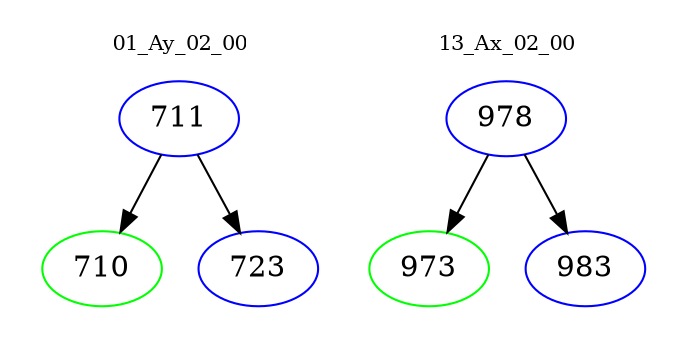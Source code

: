 digraph{
subgraph cluster_0 {
color = white
label = "01_Ay_02_00";
fontsize=10;
T0_711 [label="711", color="blue"]
T0_711 -> T0_710 [color="black"]
T0_710 [label="710", color="green"]
T0_711 -> T0_723 [color="black"]
T0_723 [label="723", color="blue"]
}
subgraph cluster_1 {
color = white
label = "13_Ax_02_00";
fontsize=10;
T1_978 [label="978", color="blue"]
T1_978 -> T1_973 [color="black"]
T1_973 [label="973", color="green"]
T1_978 -> T1_983 [color="black"]
T1_983 [label="983", color="blue"]
}
}
